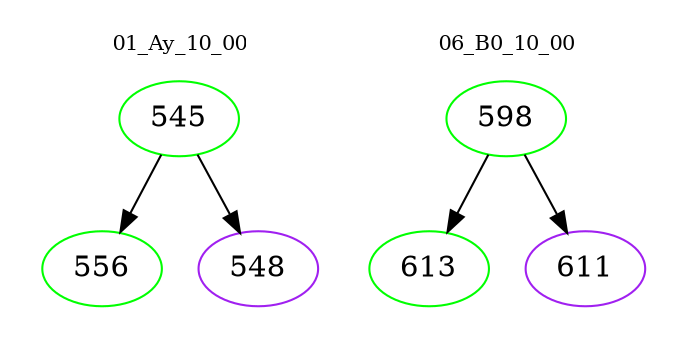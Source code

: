digraph{
subgraph cluster_0 {
color = white
label = "01_Ay_10_00";
fontsize=10;
T0_545 [label="545", color="green"]
T0_545 -> T0_556 [color="black"]
T0_556 [label="556", color="green"]
T0_545 -> T0_548 [color="black"]
T0_548 [label="548", color="purple"]
}
subgraph cluster_1 {
color = white
label = "06_B0_10_00";
fontsize=10;
T1_598 [label="598", color="green"]
T1_598 -> T1_613 [color="black"]
T1_613 [label="613", color="green"]
T1_598 -> T1_611 [color="black"]
T1_611 [label="611", color="purple"]
}
}
